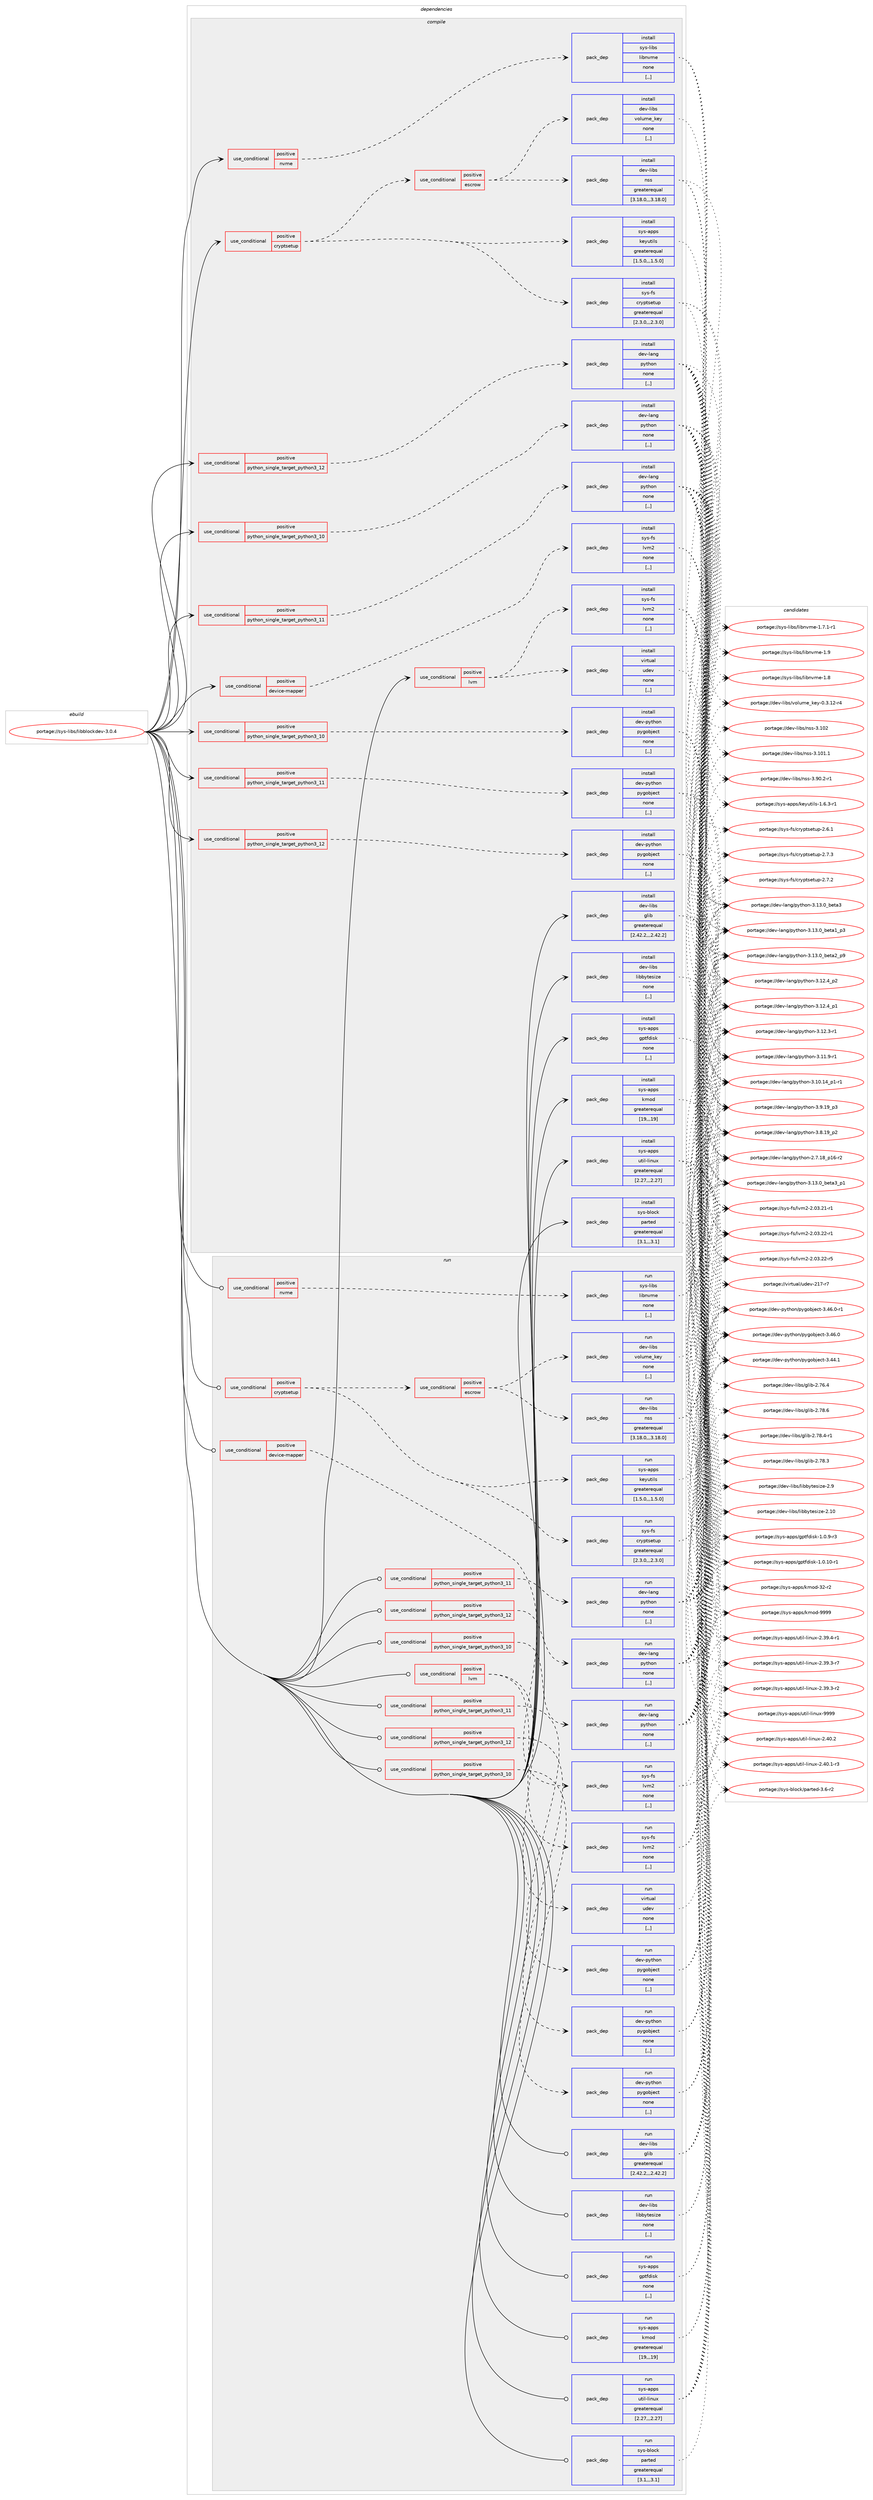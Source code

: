 digraph prolog {

# *************
# Graph options
# *************

newrank=true;
concentrate=true;
compound=true;
graph [rankdir=LR,fontname=Helvetica,fontsize=10,ranksep=1.5];#, ranksep=2.5, nodesep=0.2];
edge  [arrowhead=vee];
node  [fontname=Helvetica,fontsize=10];

# **********
# The ebuild
# **********

subgraph cluster_leftcol {
color=gray;
label=<<i>ebuild</i>>;
id [label="portage://sys-libs/libblockdev-3.0.4", color=red, width=4, href="../sys-libs/libblockdev-3.0.4.svg"];
}

# ****************
# The dependencies
# ****************

subgraph cluster_midcol {
color=gray;
label=<<i>dependencies</i>>;
subgraph cluster_compile {
fillcolor="#eeeeee";
style=filled;
label=<<i>compile</i>>;
subgraph cond116696 {
dependency438112 [label=<<TABLE BORDER="0" CELLBORDER="1" CELLSPACING="0" CELLPADDING="4"><TR><TD ROWSPAN="3" CELLPADDING="10">use_conditional</TD></TR><TR><TD>positive</TD></TR><TR><TD>cryptsetup</TD></TR></TABLE>>, shape=none, color=red];
subgraph cond116697 {
dependency438113 [label=<<TABLE BORDER="0" CELLBORDER="1" CELLSPACING="0" CELLPADDING="4"><TR><TD ROWSPAN="3" CELLPADDING="10">use_conditional</TD></TR><TR><TD>positive</TD></TR><TR><TD>escrow</TD></TR></TABLE>>, shape=none, color=red];
subgraph pack318411 {
dependency438114 [label=<<TABLE BORDER="0" CELLBORDER="1" CELLSPACING="0" CELLPADDING="4" WIDTH="220"><TR><TD ROWSPAN="6" CELLPADDING="30">pack_dep</TD></TR><TR><TD WIDTH="110">install</TD></TR><TR><TD>dev-libs</TD></TR><TR><TD>nss</TD></TR><TR><TD>greaterequal</TD></TR><TR><TD>[3.18.0,,,3.18.0]</TD></TR></TABLE>>, shape=none, color=blue];
}
dependency438113:e -> dependency438114:w [weight=20,style="dashed",arrowhead="vee"];
subgraph pack318412 {
dependency438115 [label=<<TABLE BORDER="0" CELLBORDER="1" CELLSPACING="0" CELLPADDING="4" WIDTH="220"><TR><TD ROWSPAN="6" CELLPADDING="30">pack_dep</TD></TR><TR><TD WIDTH="110">install</TD></TR><TR><TD>dev-libs</TD></TR><TR><TD>volume_key</TD></TR><TR><TD>none</TD></TR><TR><TD>[,,]</TD></TR></TABLE>>, shape=none, color=blue];
}
dependency438113:e -> dependency438115:w [weight=20,style="dashed",arrowhead="vee"];
}
dependency438112:e -> dependency438113:w [weight=20,style="dashed",arrowhead="vee"];
subgraph pack318413 {
dependency438116 [label=<<TABLE BORDER="0" CELLBORDER="1" CELLSPACING="0" CELLPADDING="4" WIDTH="220"><TR><TD ROWSPAN="6" CELLPADDING="30">pack_dep</TD></TR><TR><TD WIDTH="110">install</TD></TR><TR><TD>sys-apps</TD></TR><TR><TD>keyutils</TD></TR><TR><TD>greaterequal</TD></TR><TR><TD>[1.5.0,,,1.5.0]</TD></TR></TABLE>>, shape=none, color=blue];
}
dependency438112:e -> dependency438116:w [weight=20,style="dashed",arrowhead="vee"];
subgraph pack318414 {
dependency438117 [label=<<TABLE BORDER="0" CELLBORDER="1" CELLSPACING="0" CELLPADDING="4" WIDTH="220"><TR><TD ROWSPAN="6" CELLPADDING="30">pack_dep</TD></TR><TR><TD WIDTH="110">install</TD></TR><TR><TD>sys-fs</TD></TR><TR><TD>cryptsetup</TD></TR><TR><TD>greaterequal</TD></TR><TR><TD>[2.3.0,,,2.3.0]</TD></TR></TABLE>>, shape=none, color=blue];
}
dependency438112:e -> dependency438117:w [weight=20,style="dashed",arrowhead="vee"];
}
id:e -> dependency438112:w [weight=20,style="solid",arrowhead="vee"];
subgraph cond116698 {
dependency438118 [label=<<TABLE BORDER="0" CELLBORDER="1" CELLSPACING="0" CELLPADDING="4"><TR><TD ROWSPAN="3" CELLPADDING="10">use_conditional</TD></TR><TR><TD>positive</TD></TR><TR><TD>device-mapper</TD></TR></TABLE>>, shape=none, color=red];
subgraph pack318415 {
dependency438119 [label=<<TABLE BORDER="0" CELLBORDER="1" CELLSPACING="0" CELLPADDING="4" WIDTH="220"><TR><TD ROWSPAN="6" CELLPADDING="30">pack_dep</TD></TR><TR><TD WIDTH="110">install</TD></TR><TR><TD>sys-fs</TD></TR><TR><TD>lvm2</TD></TR><TR><TD>none</TD></TR><TR><TD>[,,]</TD></TR></TABLE>>, shape=none, color=blue];
}
dependency438118:e -> dependency438119:w [weight=20,style="dashed",arrowhead="vee"];
}
id:e -> dependency438118:w [weight=20,style="solid",arrowhead="vee"];
subgraph cond116699 {
dependency438120 [label=<<TABLE BORDER="0" CELLBORDER="1" CELLSPACING="0" CELLPADDING="4"><TR><TD ROWSPAN="3" CELLPADDING="10">use_conditional</TD></TR><TR><TD>positive</TD></TR><TR><TD>lvm</TD></TR></TABLE>>, shape=none, color=red];
subgraph pack318416 {
dependency438121 [label=<<TABLE BORDER="0" CELLBORDER="1" CELLSPACING="0" CELLPADDING="4" WIDTH="220"><TR><TD ROWSPAN="6" CELLPADDING="30">pack_dep</TD></TR><TR><TD WIDTH="110">install</TD></TR><TR><TD>sys-fs</TD></TR><TR><TD>lvm2</TD></TR><TR><TD>none</TD></TR><TR><TD>[,,]</TD></TR></TABLE>>, shape=none, color=blue];
}
dependency438120:e -> dependency438121:w [weight=20,style="dashed",arrowhead="vee"];
subgraph pack318417 {
dependency438122 [label=<<TABLE BORDER="0" CELLBORDER="1" CELLSPACING="0" CELLPADDING="4" WIDTH="220"><TR><TD ROWSPAN="6" CELLPADDING="30">pack_dep</TD></TR><TR><TD WIDTH="110">install</TD></TR><TR><TD>virtual</TD></TR><TR><TD>udev</TD></TR><TR><TD>none</TD></TR><TR><TD>[,,]</TD></TR></TABLE>>, shape=none, color=blue];
}
dependency438120:e -> dependency438122:w [weight=20,style="dashed",arrowhead="vee"];
}
id:e -> dependency438120:w [weight=20,style="solid",arrowhead="vee"];
subgraph cond116700 {
dependency438123 [label=<<TABLE BORDER="0" CELLBORDER="1" CELLSPACING="0" CELLPADDING="4"><TR><TD ROWSPAN="3" CELLPADDING="10">use_conditional</TD></TR><TR><TD>positive</TD></TR><TR><TD>nvme</TD></TR></TABLE>>, shape=none, color=red];
subgraph pack318418 {
dependency438124 [label=<<TABLE BORDER="0" CELLBORDER="1" CELLSPACING="0" CELLPADDING="4" WIDTH="220"><TR><TD ROWSPAN="6" CELLPADDING="30">pack_dep</TD></TR><TR><TD WIDTH="110">install</TD></TR><TR><TD>sys-libs</TD></TR><TR><TD>libnvme</TD></TR><TR><TD>none</TD></TR><TR><TD>[,,]</TD></TR></TABLE>>, shape=none, color=blue];
}
dependency438123:e -> dependency438124:w [weight=20,style="dashed",arrowhead="vee"];
}
id:e -> dependency438123:w [weight=20,style="solid",arrowhead="vee"];
subgraph cond116701 {
dependency438125 [label=<<TABLE BORDER="0" CELLBORDER="1" CELLSPACING="0" CELLPADDING="4"><TR><TD ROWSPAN="3" CELLPADDING="10">use_conditional</TD></TR><TR><TD>positive</TD></TR><TR><TD>python_single_target_python3_10</TD></TR></TABLE>>, shape=none, color=red];
subgraph pack318419 {
dependency438126 [label=<<TABLE BORDER="0" CELLBORDER="1" CELLSPACING="0" CELLPADDING="4" WIDTH="220"><TR><TD ROWSPAN="6" CELLPADDING="30">pack_dep</TD></TR><TR><TD WIDTH="110">install</TD></TR><TR><TD>dev-lang</TD></TR><TR><TD>python</TD></TR><TR><TD>none</TD></TR><TR><TD>[,,]</TD></TR></TABLE>>, shape=none, color=blue];
}
dependency438125:e -> dependency438126:w [weight=20,style="dashed",arrowhead="vee"];
}
id:e -> dependency438125:w [weight=20,style="solid",arrowhead="vee"];
subgraph cond116702 {
dependency438127 [label=<<TABLE BORDER="0" CELLBORDER="1" CELLSPACING="0" CELLPADDING="4"><TR><TD ROWSPAN="3" CELLPADDING="10">use_conditional</TD></TR><TR><TD>positive</TD></TR><TR><TD>python_single_target_python3_10</TD></TR></TABLE>>, shape=none, color=red];
subgraph pack318420 {
dependency438128 [label=<<TABLE BORDER="0" CELLBORDER="1" CELLSPACING="0" CELLPADDING="4" WIDTH="220"><TR><TD ROWSPAN="6" CELLPADDING="30">pack_dep</TD></TR><TR><TD WIDTH="110">install</TD></TR><TR><TD>dev-python</TD></TR><TR><TD>pygobject</TD></TR><TR><TD>none</TD></TR><TR><TD>[,,]</TD></TR></TABLE>>, shape=none, color=blue];
}
dependency438127:e -> dependency438128:w [weight=20,style="dashed",arrowhead="vee"];
}
id:e -> dependency438127:w [weight=20,style="solid",arrowhead="vee"];
subgraph cond116703 {
dependency438129 [label=<<TABLE BORDER="0" CELLBORDER="1" CELLSPACING="0" CELLPADDING="4"><TR><TD ROWSPAN="3" CELLPADDING="10">use_conditional</TD></TR><TR><TD>positive</TD></TR><TR><TD>python_single_target_python3_11</TD></TR></TABLE>>, shape=none, color=red];
subgraph pack318421 {
dependency438130 [label=<<TABLE BORDER="0" CELLBORDER="1" CELLSPACING="0" CELLPADDING="4" WIDTH="220"><TR><TD ROWSPAN="6" CELLPADDING="30">pack_dep</TD></TR><TR><TD WIDTH="110">install</TD></TR><TR><TD>dev-lang</TD></TR><TR><TD>python</TD></TR><TR><TD>none</TD></TR><TR><TD>[,,]</TD></TR></TABLE>>, shape=none, color=blue];
}
dependency438129:e -> dependency438130:w [weight=20,style="dashed",arrowhead="vee"];
}
id:e -> dependency438129:w [weight=20,style="solid",arrowhead="vee"];
subgraph cond116704 {
dependency438131 [label=<<TABLE BORDER="0" CELLBORDER="1" CELLSPACING="0" CELLPADDING="4"><TR><TD ROWSPAN="3" CELLPADDING="10">use_conditional</TD></TR><TR><TD>positive</TD></TR><TR><TD>python_single_target_python3_11</TD></TR></TABLE>>, shape=none, color=red];
subgraph pack318422 {
dependency438132 [label=<<TABLE BORDER="0" CELLBORDER="1" CELLSPACING="0" CELLPADDING="4" WIDTH="220"><TR><TD ROWSPAN="6" CELLPADDING="30">pack_dep</TD></TR><TR><TD WIDTH="110">install</TD></TR><TR><TD>dev-python</TD></TR><TR><TD>pygobject</TD></TR><TR><TD>none</TD></TR><TR><TD>[,,]</TD></TR></TABLE>>, shape=none, color=blue];
}
dependency438131:e -> dependency438132:w [weight=20,style="dashed",arrowhead="vee"];
}
id:e -> dependency438131:w [weight=20,style="solid",arrowhead="vee"];
subgraph cond116705 {
dependency438133 [label=<<TABLE BORDER="0" CELLBORDER="1" CELLSPACING="0" CELLPADDING="4"><TR><TD ROWSPAN="3" CELLPADDING="10">use_conditional</TD></TR><TR><TD>positive</TD></TR><TR><TD>python_single_target_python3_12</TD></TR></TABLE>>, shape=none, color=red];
subgraph pack318423 {
dependency438134 [label=<<TABLE BORDER="0" CELLBORDER="1" CELLSPACING="0" CELLPADDING="4" WIDTH="220"><TR><TD ROWSPAN="6" CELLPADDING="30">pack_dep</TD></TR><TR><TD WIDTH="110">install</TD></TR><TR><TD>dev-lang</TD></TR><TR><TD>python</TD></TR><TR><TD>none</TD></TR><TR><TD>[,,]</TD></TR></TABLE>>, shape=none, color=blue];
}
dependency438133:e -> dependency438134:w [weight=20,style="dashed",arrowhead="vee"];
}
id:e -> dependency438133:w [weight=20,style="solid",arrowhead="vee"];
subgraph cond116706 {
dependency438135 [label=<<TABLE BORDER="0" CELLBORDER="1" CELLSPACING="0" CELLPADDING="4"><TR><TD ROWSPAN="3" CELLPADDING="10">use_conditional</TD></TR><TR><TD>positive</TD></TR><TR><TD>python_single_target_python3_12</TD></TR></TABLE>>, shape=none, color=red];
subgraph pack318424 {
dependency438136 [label=<<TABLE BORDER="0" CELLBORDER="1" CELLSPACING="0" CELLPADDING="4" WIDTH="220"><TR><TD ROWSPAN="6" CELLPADDING="30">pack_dep</TD></TR><TR><TD WIDTH="110">install</TD></TR><TR><TD>dev-python</TD></TR><TR><TD>pygobject</TD></TR><TR><TD>none</TD></TR><TR><TD>[,,]</TD></TR></TABLE>>, shape=none, color=blue];
}
dependency438135:e -> dependency438136:w [weight=20,style="dashed",arrowhead="vee"];
}
id:e -> dependency438135:w [weight=20,style="solid",arrowhead="vee"];
subgraph pack318425 {
dependency438137 [label=<<TABLE BORDER="0" CELLBORDER="1" CELLSPACING="0" CELLPADDING="4" WIDTH="220"><TR><TD ROWSPAN="6" CELLPADDING="30">pack_dep</TD></TR><TR><TD WIDTH="110">install</TD></TR><TR><TD>dev-libs</TD></TR><TR><TD>glib</TD></TR><TR><TD>greaterequal</TD></TR><TR><TD>[2.42.2,,,2.42.2]</TD></TR></TABLE>>, shape=none, color=blue];
}
id:e -> dependency438137:w [weight=20,style="solid",arrowhead="vee"];
subgraph pack318426 {
dependency438138 [label=<<TABLE BORDER="0" CELLBORDER="1" CELLSPACING="0" CELLPADDING="4" WIDTH="220"><TR><TD ROWSPAN="6" CELLPADDING="30">pack_dep</TD></TR><TR><TD WIDTH="110">install</TD></TR><TR><TD>dev-libs</TD></TR><TR><TD>libbytesize</TD></TR><TR><TD>none</TD></TR><TR><TD>[,,]</TD></TR></TABLE>>, shape=none, color=blue];
}
id:e -> dependency438138:w [weight=20,style="solid",arrowhead="vee"];
subgraph pack318427 {
dependency438139 [label=<<TABLE BORDER="0" CELLBORDER="1" CELLSPACING="0" CELLPADDING="4" WIDTH="220"><TR><TD ROWSPAN="6" CELLPADDING="30">pack_dep</TD></TR><TR><TD WIDTH="110">install</TD></TR><TR><TD>sys-apps</TD></TR><TR><TD>gptfdisk</TD></TR><TR><TD>none</TD></TR><TR><TD>[,,]</TD></TR></TABLE>>, shape=none, color=blue];
}
id:e -> dependency438139:w [weight=20,style="solid",arrowhead="vee"];
subgraph pack318428 {
dependency438140 [label=<<TABLE BORDER="0" CELLBORDER="1" CELLSPACING="0" CELLPADDING="4" WIDTH="220"><TR><TD ROWSPAN="6" CELLPADDING="30">pack_dep</TD></TR><TR><TD WIDTH="110">install</TD></TR><TR><TD>sys-apps</TD></TR><TR><TD>kmod</TD></TR><TR><TD>greaterequal</TD></TR><TR><TD>[19,,,19]</TD></TR></TABLE>>, shape=none, color=blue];
}
id:e -> dependency438140:w [weight=20,style="solid",arrowhead="vee"];
subgraph pack318429 {
dependency438141 [label=<<TABLE BORDER="0" CELLBORDER="1" CELLSPACING="0" CELLPADDING="4" WIDTH="220"><TR><TD ROWSPAN="6" CELLPADDING="30">pack_dep</TD></TR><TR><TD WIDTH="110">install</TD></TR><TR><TD>sys-apps</TD></TR><TR><TD>util-linux</TD></TR><TR><TD>greaterequal</TD></TR><TR><TD>[2.27,,,2.27]</TD></TR></TABLE>>, shape=none, color=blue];
}
id:e -> dependency438141:w [weight=20,style="solid",arrowhead="vee"];
subgraph pack318430 {
dependency438142 [label=<<TABLE BORDER="0" CELLBORDER="1" CELLSPACING="0" CELLPADDING="4" WIDTH="220"><TR><TD ROWSPAN="6" CELLPADDING="30">pack_dep</TD></TR><TR><TD WIDTH="110">install</TD></TR><TR><TD>sys-block</TD></TR><TR><TD>parted</TD></TR><TR><TD>greaterequal</TD></TR><TR><TD>[3.1,,,3.1]</TD></TR></TABLE>>, shape=none, color=blue];
}
id:e -> dependency438142:w [weight=20,style="solid",arrowhead="vee"];
}
subgraph cluster_compileandrun {
fillcolor="#eeeeee";
style=filled;
label=<<i>compile and run</i>>;
}
subgraph cluster_run {
fillcolor="#eeeeee";
style=filled;
label=<<i>run</i>>;
subgraph cond116707 {
dependency438143 [label=<<TABLE BORDER="0" CELLBORDER="1" CELLSPACING="0" CELLPADDING="4"><TR><TD ROWSPAN="3" CELLPADDING="10">use_conditional</TD></TR><TR><TD>positive</TD></TR><TR><TD>cryptsetup</TD></TR></TABLE>>, shape=none, color=red];
subgraph cond116708 {
dependency438144 [label=<<TABLE BORDER="0" CELLBORDER="1" CELLSPACING="0" CELLPADDING="4"><TR><TD ROWSPAN="3" CELLPADDING="10">use_conditional</TD></TR><TR><TD>positive</TD></TR><TR><TD>escrow</TD></TR></TABLE>>, shape=none, color=red];
subgraph pack318431 {
dependency438145 [label=<<TABLE BORDER="0" CELLBORDER="1" CELLSPACING="0" CELLPADDING="4" WIDTH="220"><TR><TD ROWSPAN="6" CELLPADDING="30">pack_dep</TD></TR><TR><TD WIDTH="110">run</TD></TR><TR><TD>dev-libs</TD></TR><TR><TD>nss</TD></TR><TR><TD>greaterequal</TD></TR><TR><TD>[3.18.0,,,3.18.0]</TD></TR></TABLE>>, shape=none, color=blue];
}
dependency438144:e -> dependency438145:w [weight=20,style="dashed",arrowhead="vee"];
subgraph pack318432 {
dependency438146 [label=<<TABLE BORDER="0" CELLBORDER="1" CELLSPACING="0" CELLPADDING="4" WIDTH="220"><TR><TD ROWSPAN="6" CELLPADDING="30">pack_dep</TD></TR><TR><TD WIDTH="110">run</TD></TR><TR><TD>dev-libs</TD></TR><TR><TD>volume_key</TD></TR><TR><TD>none</TD></TR><TR><TD>[,,]</TD></TR></TABLE>>, shape=none, color=blue];
}
dependency438144:e -> dependency438146:w [weight=20,style="dashed",arrowhead="vee"];
}
dependency438143:e -> dependency438144:w [weight=20,style="dashed",arrowhead="vee"];
subgraph pack318433 {
dependency438147 [label=<<TABLE BORDER="0" CELLBORDER="1" CELLSPACING="0" CELLPADDING="4" WIDTH="220"><TR><TD ROWSPAN="6" CELLPADDING="30">pack_dep</TD></TR><TR><TD WIDTH="110">run</TD></TR><TR><TD>sys-apps</TD></TR><TR><TD>keyutils</TD></TR><TR><TD>greaterequal</TD></TR><TR><TD>[1.5.0,,,1.5.0]</TD></TR></TABLE>>, shape=none, color=blue];
}
dependency438143:e -> dependency438147:w [weight=20,style="dashed",arrowhead="vee"];
subgraph pack318434 {
dependency438148 [label=<<TABLE BORDER="0" CELLBORDER="1" CELLSPACING="0" CELLPADDING="4" WIDTH="220"><TR><TD ROWSPAN="6" CELLPADDING="30">pack_dep</TD></TR><TR><TD WIDTH="110">run</TD></TR><TR><TD>sys-fs</TD></TR><TR><TD>cryptsetup</TD></TR><TR><TD>greaterequal</TD></TR><TR><TD>[2.3.0,,,2.3.0]</TD></TR></TABLE>>, shape=none, color=blue];
}
dependency438143:e -> dependency438148:w [weight=20,style="dashed",arrowhead="vee"];
}
id:e -> dependency438143:w [weight=20,style="solid",arrowhead="odot"];
subgraph cond116709 {
dependency438149 [label=<<TABLE BORDER="0" CELLBORDER="1" CELLSPACING="0" CELLPADDING="4"><TR><TD ROWSPAN="3" CELLPADDING="10">use_conditional</TD></TR><TR><TD>positive</TD></TR><TR><TD>device-mapper</TD></TR></TABLE>>, shape=none, color=red];
subgraph pack318435 {
dependency438150 [label=<<TABLE BORDER="0" CELLBORDER="1" CELLSPACING="0" CELLPADDING="4" WIDTH="220"><TR><TD ROWSPAN="6" CELLPADDING="30">pack_dep</TD></TR><TR><TD WIDTH="110">run</TD></TR><TR><TD>sys-fs</TD></TR><TR><TD>lvm2</TD></TR><TR><TD>none</TD></TR><TR><TD>[,,]</TD></TR></TABLE>>, shape=none, color=blue];
}
dependency438149:e -> dependency438150:w [weight=20,style="dashed",arrowhead="vee"];
}
id:e -> dependency438149:w [weight=20,style="solid",arrowhead="odot"];
subgraph cond116710 {
dependency438151 [label=<<TABLE BORDER="0" CELLBORDER="1" CELLSPACING="0" CELLPADDING="4"><TR><TD ROWSPAN="3" CELLPADDING="10">use_conditional</TD></TR><TR><TD>positive</TD></TR><TR><TD>lvm</TD></TR></TABLE>>, shape=none, color=red];
subgraph pack318436 {
dependency438152 [label=<<TABLE BORDER="0" CELLBORDER="1" CELLSPACING="0" CELLPADDING="4" WIDTH="220"><TR><TD ROWSPAN="6" CELLPADDING="30">pack_dep</TD></TR><TR><TD WIDTH="110">run</TD></TR><TR><TD>sys-fs</TD></TR><TR><TD>lvm2</TD></TR><TR><TD>none</TD></TR><TR><TD>[,,]</TD></TR></TABLE>>, shape=none, color=blue];
}
dependency438151:e -> dependency438152:w [weight=20,style="dashed",arrowhead="vee"];
subgraph pack318437 {
dependency438153 [label=<<TABLE BORDER="0" CELLBORDER="1" CELLSPACING="0" CELLPADDING="4" WIDTH="220"><TR><TD ROWSPAN="6" CELLPADDING="30">pack_dep</TD></TR><TR><TD WIDTH="110">run</TD></TR><TR><TD>virtual</TD></TR><TR><TD>udev</TD></TR><TR><TD>none</TD></TR><TR><TD>[,,]</TD></TR></TABLE>>, shape=none, color=blue];
}
dependency438151:e -> dependency438153:w [weight=20,style="dashed",arrowhead="vee"];
}
id:e -> dependency438151:w [weight=20,style="solid",arrowhead="odot"];
subgraph cond116711 {
dependency438154 [label=<<TABLE BORDER="0" CELLBORDER="1" CELLSPACING="0" CELLPADDING="4"><TR><TD ROWSPAN="3" CELLPADDING="10">use_conditional</TD></TR><TR><TD>positive</TD></TR><TR><TD>nvme</TD></TR></TABLE>>, shape=none, color=red];
subgraph pack318438 {
dependency438155 [label=<<TABLE BORDER="0" CELLBORDER="1" CELLSPACING="0" CELLPADDING="4" WIDTH="220"><TR><TD ROWSPAN="6" CELLPADDING="30">pack_dep</TD></TR><TR><TD WIDTH="110">run</TD></TR><TR><TD>sys-libs</TD></TR><TR><TD>libnvme</TD></TR><TR><TD>none</TD></TR><TR><TD>[,,]</TD></TR></TABLE>>, shape=none, color=blue];
}
dependency438154:e -> dependency438155:w [weight=20,style="dashed",arrowhead="vee"];
}
id:e -> dependency438154:w [weight=20,style="solid",arrowhead="odot"];
subgraph cond116712 {
dependency438156 [label=<<TABLE BORDER="0" CELLBORDER="1" CELLSPACING="0" CELLPADDING="4"><TR><TD ROWSPAN="3" CELLPADDING="10">use_conditional</TD></TR><TR><TD>positive</TD></TR><TR><TD>python_single_target_python3_10</TD></TR></TABLE>>, shape=none, color=red];
subgraph pack318439 {
dependency438157 [label=<<TABLE BORDER="0" CELLBORDER="1" CELLSPACING="0" CELLPADDING="4" WIDTH="220"><TR><TD ROWSPAN="6" CELLPADDING="30">pack_dep</TD></TR><TR><TD WIDTH="110">run</TD></TR><TR><TD>dev-lang</TD></TR><TR><TD>python</TD></TR><TR><TD>none</TD></TR><TR><TD>[,,]</TD></TR></TABLE>>, shape=none, color=blue];
}
dependency438156:e -> dependency438157:w [weight=20,style="dashed",arrowhead="vee"];
}
id:e -> dependency438156:w [weight=20,style="solid",arrowhead="odot"];
subgraph cond116713 {
dependency438158 [label=<<TABLE BORDER="0" CELLBORDER="1" CELLSPACING="0" CELLPADDING="4"><TR><TD ROWSPAN="3" CELLPADDING="10">use_conditional</TD></TR><TR><TD>positive</TD></TR><TR><TD>python_single_target_python3_10</TD></TR></TABLE>>, shape=none, color=red];
subgraph pack318440 {
dependency438159 [label=<<TABLE BORDER="0" CELLBORDER="1" CELLSPACING="0" CELLPADDING="4" WIDTH="220"><TR><TD ROWSPAN="6" CELLPADDING="30">pack_dep</TD></TR><TR><TD WIDTH="110">run</TD></TR><TR><TD>dev-python</TD></TR><TR><TD>pygobject</TD></TR><TR><TD>none</TD></TR><TR><TD>[,,]</TD></TR></TABLE>>, shape=none, color=blue];
}
dependency438158:e -> dependency438159:w [weight=20,style="dashed",arrowhead="vee"];
}
id:e -> dependency438158:w [weight=20,style="solid",arrowhead="odot"];
subgraph cond116714 {
dependency438160 [label=<<TABLE BORDER="0" CELLBORDER="1" CELLSPACING="0" CELLPADDING="4"><TR><TD ROWSPAN="3" CELLPADDING="10">use_conditional</TD></TR><TR><TD>positive</TD></TR><TR><TD>python_single_target_python3_11</TD></TR></TABLE>>, shape=none, color=red];
subgraph pack318441 {
dependency438161 [label=<<TABLE BORDER="0" CELLBORDER="1" CELLSPACING="0" CELLPADDING="4" WIDTH="220"><TR><TD ROWSPAN="6" CELLPADDING="30">pack_dep</TD></TR><TR><TD WIDTH="110">run</TD></TR><TR><TD>dev-lang</TD></TR><TR><TD>python</TD></TR><TR><TD>none</TD></TR><TR><TD>[,,]</TD></TR></TABLE>>, shape=none, color=blue];
}
dependency438160:e -> dependency438161:w [weight=20,style="dashed",arrowhead="vee"];
}
id:e -> dependency438160:w [weight=20,style="solid",arrowhead="odot"];
subgraph cond116715 {
dependency438162 [label=<<TABLE BORDER="0" CELLBORDER="1" CELLSPACING="0" CELLPADDING="4"><TR><TD ROWSPAN="3" CELLPADDING="10">use_conditional</TD></TR><TR><TD>positive</TD></TR><TR><TD>python_single_target_python3_11</TD></TR></TABLE>>, shape=none, color=red];
subgraph pack318442 {
dependency438163 [label=<<TABLE BORDER="0" CELLBORDER="1" CELLSPACING="0" CELLPADDING="4" WIDTH="220"><TR><TD ROWSPAN="6" CELLPADDING="30">pack_dep</TD></TR><TR><TD WIDTH="110">run</TD></TR><TR><TD>dev-python</TD></TR><TR><TD>pygobject</TD></TR><TR><TD>none</TD></TR><TR><TD>[,,]</TD></TR></TABLE>>, shape=none, color=blue];
}
dependency438162:e -> dependency438163:w [weight=20,style="dashed",arrowhead="vee"];
}
id:e -> dependency438162:w [weight=20,style="solid",arrowhead="odot"];
subgraph cond116716 {
dependency438164 [label=<<TABLE BORDER="0" CELLBORDER="1" CELLSPACING="0" CELLPADDING="4"><TR><TD ROWSPAN="3" CELLPADDING="10">use_conditional</TD></TR><TR><TD>positive</TD></TR><TR><TD>python_single_target_python3_12</TD></TR></TABLE>>, shape=none, color=red];
subgraph pack318443 {
dependency438165 [label=<<TABLE BORDER="0" CELLBORDER="1" CELLSPACING="0" CELLPADDING="4" WIDTH="220"><TR><TD ROWSPAN="6" CELLPADDING="30">pack_dep</TD></TR><TR><TD WIDTH="110">run</TD></TR><TR><TD>dev-lang</TD></TR><TR><TD>python</TD></TR><TR><TD>none</TD></TR><TR><TD>[,,]</TD></TR></TABLE>>, shape=none, color=blue];
}
dependency438164:e -> dependency438165:w [weight=20,style="dashed",arrowhead="vee"];
}
id:e -> dependency438164:w [weight=20,style="solid",arrowhead="odot"];
subgraph cond116717 {
dependency438166 [label=<<TABLE BORDER="0" CELLBORDER="1" CELLSPACING="0" CELLPADDING="4"><TR><TD ROWSPAN="3" CELLPADDING="10">use_conditional</TD></TR><TR><TD>positive</TD></TR><TR><TD>python_single_target_python3_12</TD></TR></TABLE>>, shape=none, color=red];
subgraph pack318444 {
dependency438167 [label=<<TABLE BORDER="0" CELLBORDER="1" CELLSPACING="0" CELLPADDING="4" WIDTH="220"><TR><TD ROWSPAN="6" CELLPADDING="30">pack_dep</TD></TR><TR><TD WIDTH="110">run</TD></TR><TR><TD>dev-python</TD></TR><TR><TD>pygobject</TD></TR><TR><TD>none</TD></TR><TR><TD>[,,]</TD></TR></TABLE>>, shape=none, color=blue];
}
dependency438166:e -> dependency438167:w [weight=20,style="dashed",arrowhead="vee"];
}
id:e -> dependency438166:w [weight=20,style="solid",arrowhead="odot"];
subgraph pack318445 {
dependency438168 [label=<<TABLE BORDER="0" CELLBORDER="1" CELLSPACING="0" CELLPADDING="4" WIDTH="220"><TR><TD ROWSPAN="6" CELLPADDING="30">pack_dep</TD></TR><TR><TD WIDTH="110">run</TD></TR><TR><TD>dev-libs</TD></TR><TR><TD>glib</TD></TR><TR><TD>greaterequal</TD></TR><TR><TD>[2.42.2,,,2.42.2]</TD></TR></TABLE>>, shape=none, color=blue];
}
id:e -> dependency438168:w [weight=20,style="solid",arrowhead="odot"];
subgraph pack318446 {
dependency438169 [label=<<TABLE BORDER="0" CELLBORDER="1" CELLSPACING="0" CELLPADDING="4" WIDTH="220"><TR><TD ROWSPAN="6" CELLPADDING="30">pack_dep</TD></TR><TR><TD WIDTH="110">run</TD></TR><TR><TD>dev-libs</TD></TR><TR><TD>libbytesize</TD></TR><TR><TD>none</TD></TR><TR><TD>[,,]</TD></TR></TABLE>>, shape=none, color=blue];
}
id:e -> dependency438169:w [weight=20,style="solid",arrowhead="odot"];
subgraph pack318447 {
dependency438170 [label=<<TABLE BORDER="0" CELLBORDER="1" CELLSPACING="0" CELLPADDING="4" WIDTH="220"><TR><TD ROWSPAN="6" CELLPADDING="30">pack_dep</TD></TR><TR><TD WIDTH="110">run</TD></TR><TR><TD>sys-apps</TD></TR><TR><TD>gptfdisk</TD></TR><TR><TD>none</TD></TR><TR><TD>[,,]</TD></TR></TABLE>>, shape=none, color=blue];
}
id:e -> dependency438170:w [weight=20,style="solid",arrowhead="odot"];
subgraph pack318448 {
dependency438171 [label=<<TABLE BORDER="0" CELLBORDER="1" CELLSPACING="0" CELLPADDING="4" WIDTH="220"><TR><TD ROWSPAN="6" CELLPADDING="30">pack_dep</TD></TR><TR><TD WIDTH="110">run</TD></TR><TR><TD>sys-apps</TD></TR><TR><TD>kmod</TD></TR><TR><TD>greaterequal</TD></TR><TR><TD>[19,,,19]</TD></TR></TABLE>>, shape=none, color=blue];
}
id:e -> dependency438171:w [weight=20,style="solid",arrowhead="odot"];
subgraph pack318449 {
dependency438172 [label=<<TABLE BORDER="0" CELLBORDER="1" CELLSPACING="0" CELLPADDING="4" WIDTH="220"><TR><TD ROWSPAN="6" CELLPADDING="30">pack_dep</TD></TR><TR><TD WIDTH="110">run</TD></TR><TR><TD>sys-apps</TD></TR><TR><TD>util-linux</TD></TR><TR><TD>greaterequal</TD></TR><TR><TD>[2.27,,,2.27]</TD></TR></TABLE>>, shape=none, color=blue];
}
id:e -> dependency438172:w [weight=20,style="solid",arrowhead="odot"];
subgraph pack318450 {
dependency438173 [label=<<TABLE BORDER="0" CELLBORDER="1" CELLSPACING="0" CELLPADDING="4" WIDTH="220"><TR><TD ROWSPAN="6" CELLPADDING="30">pack_dep</TD></TR><TR><TD WIDTH="110">run</TD></TR><TR><TD>sys-block</TD></TR><TR><TD>parted</TD></TR><TR><TD>greaterequal</TD></TR><TR><TD>[3.1,,,3.1]</TD></TR></TABLE>>, shape=none, color=blue];
}
id:e -> dependency438173:w [weight=20,style="solid",arrowhead="odot"];
}
}

# **************
# The candidates
# **************

subgraph cluster_choices {
rank=same;
color=gray;
label=<<i>candidates</i>>;

subgraph choice318411 {
color=black;
nodesep=1;
choice100101118451081059811547110115115455146494850 [label="portage://dev-libs/nss-3.102", color=red, width=4,href="../dev-libs/nss-3.102.svg"];
choice1001011184510810598115471101151154551464948494649 [label="portage://dev-libs/nss-3.101.1", color=red, width=4,href="../dev-libs/nss-3.101.1.svg"];
choice100101118451081059811547110115115455146574846504511449 [label="portage://dev-libs/nss-3.90.2-r1", color=red, width=4,href="../dev-libs/nss-3.90.2-r1.svg"];
dependency438114:e -> choice100101118451081059811547110115115455146494850:w [style=dotted,weight="100"];
dependency438114:e -> choice1001011184510810598115471101151154551464948494649:w [style=dotted,weight="100"];
dependency438114:e -> choice100101118451081059811547110115115455146574846504511449:w [style=dotted,weight="100"];
}
subgraph choice318412 {
color=black;
nodesep=1;
choice10010111845108105981154711811110811710910195107101121454846514649504511452 [label="portage://dev-libs/volume_key-0.3.12-r4", color=red, width=4,href="../dev-libs/volume_key-0.3.12-r4.svg"];
dependency438115:e -> choice10010111845108105981154711811110811710910195107101121454846514649504511452:w [style=dotted,weight="100"];
}
subgraph choice318413 {
color=black;
nodesep=1;
choice1151211154597112112115471071011211171161051081154549465446514511449 [label="portage://sys-apps/keyutils-1.6.3-r1", color=red, width=4,href="../sys-apps/keyutils-1.6.3-r1.svg"];
dependency438116:e -> choice1151211154597112112115471071011211171161051081154549465446514511449:w [style=dotted,weight="100"];
}
subgraph choice318414 {
color=black;
nodesep=1;
choice115121115451021154799114121112116115101116117112455046554651 [label="portage://sys-fs/cryptsetup-2.7.3", color=red, width=4,href="../sys-fs/cryptsetup-2.7.3.svg"];
choice115121115451021154799114121112116115101116117112455046554650 [label="portage://sys-fs/cryptsetup-2.7.2", color=red, width=4,href="../sys-fs/cryptsetup-2.7.2.svg"];
choice115121115451021154799114121112116115101116117112455046544649 [label="portage://sys-fs/cryptsetup-2.6.1", color=red, width=4,href="../sys-fs/cryptsetup-2.6.1.svg"];
dependency438117:e -> choice115121115451021154799114121112116115101116117112455046554651:w [style=dotted,weight="100"];
dependency438117:e -> choice115121115451021154799114121112116115101116117112455046554650:w [style=dotted,weight="100"];
dependency438117:e -> choice115121115451021154799114121112116115101116117112455046544649:w [style=dotted,weight="100"];
}
subgraph choice318415 {
color=black;
nodesep=1;
choice11512111545102115471081181095045504648514650504511453 [label="portage://sys-fs/lvm2-2.03.22-r5", color=red, width=4,href="../sys-fs/lvm2-2.03.22-r5.svg"];
choice11512111545102115471081181095045504648514650504511449 [label="portage://sys-fs/lvm2-2.03.22-r1", color=red, width=4,href="../sys-fs/lvm2-2.03.22-r1.svg"];
choice11512111545102115471081181095045504648514650494511449 [label="portage://sys-fs/lvm2-2.03.21-r1", color=red, width=4,href="../sys-fs/lvm2-2.03.21-r1.svg"];
dependency438119:e -> choice11512111545102115471081181095045504648514650504511453:w [style=dotted,weight="100"];
dependency438119:e -> choice11512111545102115471081181095045504648514650504511449:w [style=dotted,weight="100"];
dependency438119:e -> choice11512111545102115471081181095045504648514650494511449:w [style=dotted,weight="100"];
}
subgraph choice318416 {
color=black;
nodesep=1;
choice11512111545102115471081181095045504648514650504511453 [label="portage://sys-fs/lvm2-2.03.22-r5", color=red, width=4,href="../sys-fs/lvm2-2.03.22-r5.svg"];
choice11512111545102115471081181095045504648514650504511449 [label="portage://sys-fs/lvm2-2.03.22-r1", color=red, width=4,href="../sys-fs/lvm2-2.03.22-r1.svg"];
choice11512111545102115471081181095045504648514650494511449 [label="portage://sys-fs/lvm2-2.03.21-r1", color=red, width=4,href="../sys-fs/lvm2-2.03.21-r1.svg"];
dependency438121:e -> choice11512111545102115471081181095045504648514650504511453:w [style=dotted,weight="100"];
dependency438121:e -> choice11512111545102115471081181095045504648514650504511449:w [style=dotted,weight="100"];
dependency438121:e -> choice11512111545102115471081181095045504648514650494511449:w [style=dotted,weight="100"];
}
subgraph choice318417 {
color=black;
nodesep=1;
choice1181051141161179710847117100101118455049554511455 [label="portage://virtual/udev-217-r7", color=red, width=4,href="../virtual/udev-217-r7.svg"];
dependency438122:e -> choice1181051141161179710847117100101118455049554511455:w [style=dotted,weight="100"];
}
subgraph choice318418 {
color=black;
nodesep=1;
choice1151211154510810598115471081059811011810910145494657 [label="portage://sys-libs/libnvme-1.9", color=red, width=4,href="../sys-libs/libnvme-1.9.svg"];
choice1151211154510810598115471081059811011810910145494656 [label="portage://sys-libs/libnvme-1.8", color=red, width=4,href="../sys-libs/libnvme-1.8.svg"];
choice115121115451081059811547108105981101181091014549465546494511449 [label="portage://sys-libs/libnvme-1.7.1-r1", color=red, width=4,href="../sys-libs/libnvme-1.7.1-r1.svg"];
dependency438124:e -> choice1151211154510810598115471081059811011810910145494657:w [style=dotted,weight="100"];
dependency438124:e -> choice1151211154510810598115471081059811011810910145494656:w [style=dotted,weight="100"];
dependency438124:e -> choice115121115451081059811547108105981101181091014549465546494511449:w [style=dotted,weight="100"];
}
subgraph choice318419 {
color=black;
nodesep=1;
choice10010111845108971101034711212111610411111045514649514648959810111697519511249 [label="portage://dev-lang/python-3.13.0_beta3_p1", color=red, width=4,href="../dev-lang/python-3.13.0_beta3_p1.svg"];
choice1001011184510897110103471121211161041111104551464951464895981011169751 [label="portage://dev-lang/python-3.13.0_beta3", color=red, width=4,href="../dev-lang/python-3.13.0_beta3.svg"];
choice10010111845108971101034711212111610411111045514649514648959810111697509511257 [label="portage://dev-lang/python-3.13.0_beta2_p9", color=red, width=4,href="../dev-lang/python-3.13.0_beta2_p9.svg"];
choice10010111845108971101034711212111610411111045514649514648959810111697499511251 [label="portage://dev-lang/python-3.13.0_beta1_p3", color=red, width=4,href="../dev-lang/python-3.13.0_beta1_p3.svg"];
choice100101118451089711010347112121116104111110455146495046529511250 [label="portage://dev-lang/python-3.12.4_p2", color=red, width=4,href="../dev-lang/python-3.12.4_p2.svg"];
choice100101118451089711010347112121116104111110455146495046529511249 [label="portage://dev-lang/python-3.12.4_p1", color=red, width=4,href="../dev-lang/python-3.12.4_p1.svg"];
choice100101118451089711010347112121116104111110455146495046514511449 [label="portage://dev-lang/python-3.12.3-r1", color=red, width=4,href="../dev-lang/python-3.12.3-r1.svg"];
choice100101118451089711010347112121116104111110455146494946574511449 [label="portage://dev-lang/python-3.11.9-r1", color=red, width=4,href="../dev-lang/python-3.11.9-r1.svg"];
choice100101118451089711010347112121116104111110455146494846495295112494511449 [label="portage://dev-lang/python-3.10.14_p1-r1", color=red, width=4,href="../dev-lang/python-3.10.14_p1-r1.svg"];
choice100101118451089711010347112121116104111110455146574649579511251 [label="portage://dev-lang/python-3.9.19_p3", color=red, width=4,href="../dev-lang/python-3.9.19_p3.svg"];
choice100101118451089711010347112121116104111110455146564649579511250 [label="portage://dev-lang/python-3.8.19_p2", color=red, width=4,href="../dev-lang/python-3.8.19_p2.svg"];
choice100101118451089711010347112121116104111110455046554649569511249544511450 [label="portage://dev-lang/python-2.7.18_p16-r2", color=red, width=4,href="../dev-lang/python-2.7.18_p16-r2.svg"];
dependency438126:e -> choice10010111845108971101034711212111610411111045514649514648959810111697519511249:w [style=dotted,weight="100"];
dependency438126:e -> choice1001011184510897110103471121211161041111104551464951464895981011169751:w [style=dotted,weight="100"];
dependency438126:e -> choice10010111845108971101034711212111610411111045514649514648959810111697509511257:w [style=dotted,weight="100"];
dependency438126:e -> choice10010111845108971101034711212111610411111045514649514648959810111697499511251:w [style=dotted,weight="100"];
dependency438126:e -> choice100101118451089711010347112121116104111110455146495046529511250:w [style=dotted,weight="100"];
dependency438126:e -> choice100101118451089711010347112121116104111110455146495046529511249:w [style=dotted,weight="100"];
dependency438126:e -> choice100101118451089711010347112121116104111110455146495046514511449:w [style=dotted,weight="100"];
dependency438126:e -> choice100101118451089711010347112121116104111110455146494946574511449:w [style=dotted,weight="100"];
dependency438126:e -> choice100101118451089711010347112121116104111110455146494846495295112494511449:w [style=dotted,weight="100"];
dependency438126:e -> choice100101118451089711010347112121116104111110455146574649579511251:w [style=dotted,weight="100"];
dependency438126:e -> choice100101118451089711010347112121116104111110455146564649579511250:w [style=dotted,weight="100"];
dependency438126:e -> choice100101118451089711010347112121116104111110455046554649569511249544511450:w [style=dotted,weight="100"];
}
subgraph choice318420 {
color=black;
nodesep=1;
choice10010111845112121116104111110471121211031119810610199116455146525446484511449 [label="portage://dev-python/pygobject-3.46.0-r1", color=red, width=4,href="../dev-python/pygobject-3.46.0-r1.svg"];
choice1001011184511212111610411111047112121103111981061019911645514652544648 [label="portage://dev-python/pygobject-3.46.0", color=red, width=4,href="../dev-python/pygobject-3.46.0.svg"];
choice1001011184511212111610411111047112121103111981061019911645514652524649 [label="portage://dev-python/pygobject-3.44.1", color=red, width=4,href="../dev-python/pygobject-3.44.1.svg"];
dependency438128:e -> choice10010111845112121116104111110471121211031119810610199116455146525446484511449:w [style=dotted,weight="100"];
dependency438128:e -> choice1001011184511212111610411111047112121103111981061019911645514652544648:w [style=dotted,weight="100"];
dependency438128:e -> choice1001011184511212111610411111047112121103111981061019911645514652524649:w [style=dotted,weight="100"];
}
subgraph choice318421 {
color=black;
nodesep=1;
choice10010111845108971101034711212111610411111045514649514648959810111697519511249 [label="portage://dev-lang/python-3.13.0_beta3_p1", color=red, width=4,href="../dev-lang/python-3.13.0_beta3_p1.svg"];
choice1001011184510897110103471121211161041111104551464951464895981011169751 [label="portage://dev-lang/python-3.13.0_beta3", color=red, width=4,href="../dev-lang/python-3.13.0_beta3.svg"];
choice10010111845108971101034711212111610411111045514649514648959810111697509511257 [label="portage://dev-lang/python-3.13.0_beta2_p9", color=red, width=4,href="../dev-lang/python-3.13.0_beta2_p9.svg"];
choice10010111845108971101034711212111610411111045514649514648959810111697499511251 [label="portage://dev-lang/python-3.13.0_beta1_p3", color=red, width=4,href="../dev-lang/python-3.13.0_beta1_p3.svg"];
choice100101118451089711010347112121116104111110455146495046529511250 [label="portage://dev-lang/python-3.12.4_p2", color=red, width=4,href="../dev-lang/python-3.12.4_p2.svg"];
choice100101118451089711010347112121116104111110455146495046529511249 [label="portage://dev-lang/python-3.12.4_p1", color=red, width=4,href="../dev-lang/python-3.12.4_p1.svg"];
choice100101118451089711010347112121116104111110455146495046514511449 [label="portage://dev-lang/python-3.12.3-r1", color=red, width=4,href="../dev-lang/python-3.12.3-r1.svg"];
choice100101118451089711010347112121116104111110455146494946574511449 [label="portage://dev-lang/python-3.11.9-r1", color=red, width=4,href="../dev-lang/python-3.11.9-r1.svg"];
choice100101118451089711010347112121116104111110455146494846495295112494511449 [label="portage://dev-lang/python-3.10.14_p1-r1", color=red, width=4,href="../dev-lang/python-3.10.14_p1-r1.svg"];
choice100101118451089711010347112121116104111110455146574649579511251 [label="portage://dev-lang/python-3.9.19_p3", color=red, width=4,href="../dev-lang/python-3.9.19_p3.svg"];
choice100101118451089711010347112121116104111110455146564649579511250 [label="portage://dev-lang/python-3.8.19_p2", color=red, width=4,href="../dev-lang/python-3.8.19_p2.svg"];
choice100101118451089711010347112121116104111110455046554649569511249544511450 [label="portage://dev-lang/python-2.7.18_p16-r2", color=red, width=4,href="../dev-lang/python-2.7.18_p16-r2.svg"];
dependency438130:e -> choice10010111845108971101034711212111610411111045514649514648959810111697519511249:w [style=dotted,weight="100"];
dependency438130:e -> choice1001011184510897110103471121211161041111104551464951464895981011169751:w [style=dotted,weight="100"];
dependency438130:e -> choice10010111845108971101034711212111610411111045514649514648959810111697509511257:w [style=dotted,weight="100"];
dependency438130:e -> choice10010111845108971101034711212111610411111045514649514648959810111697499511251:w [style=dotted,weight="100"];
dependency438130:e -> choice100101118451089711010347112121116104111110455146495046529511250:w [style=dotted,weight="100"];
dependency438130:e -> choice100101118451089711010347112121116104111110455146495046529511249:w [style=dotted,weight="100"];
dependency438130:e -> choice100101118451089711010347112121116104111110455146495046514511449:w [style=dotted,weight="100"];
dependency438130:e -> choice100101118451089711010347112121116104111110455146494946574511449:w [style=dotted,weight="100"];
dependency438130:e -> choice100101118451089711010347112121116104111110455146494846495295112494511449:w [style=dotted,weight="100"];
dependency438130:e -> choice100101118451089711010347112121116104111110455146574649579511251:w [style=dotted,weight="100"];
dependency438130:e -> choice100101118451089711010347112121116104111110455146564649579511250:w [style=dotted,weight="100"];
dependency438130:e -> choice100101118451089711010347112121116104111110455046554649569511249544511450:w [style=dotted,weight="100"];
}
subgraph choice318422 {
color=black;
nodesep=1;
choice10010111845112121116104111110471121211031119810610199116455146525446484511449 [label="portage://dev-python/pygobject-3.46.0-r1", color=red, width=4,href="../dev-python/pygobject-3.46.0-r1.svg"];
choice1001011184511212111610411111047112121103111981061019911645514652544648 [label="portage://dev-python/pygobject-3.46.0", color=red, width=4,href="../dev-python/pygobject-3.46.0.svg"];
choice1001011184511212111610411111047112121103111981061019911645514652524649 [label="portage://dev-python/pygobject-3.44.1", color=red, width=4,href="../dev-python/pygobject-3.44.1.svg"];
dependency438132:e -> choice10010111845112121116104111110471121211031119810610199116455146525446484511449:w [style=dotted,weight="100"];
dependency438132:e -> choice1001011184511212111610411111047112121103111981061019911645514652544648:w [style=dotted,weight="100"];
dependency438132:e -> choice1001011184511212111610411111047112121103111981061019911645514652524649:w [style=dotted,weight="100"];
}
subgraph choice318423 {
color=black;
nodesep=1;
choice10010111845108971101034711212111610411111045514649514648959810111697519511249 [label="portage://dev-lang/python-3.13.0_beta3_p1", color=red, width=4,href="../dev-lang/python-3.13.0_beta3_p1.svg"];
choice1001011184510897110103471121211161041111104551464951464895981011169751 [label="portage://dev-lang/python-3.13.0_beta3", color=red, width=4,href="../dev-lang/python-3.13.0_beta3.svg"];
choice10010111845108971101034711212111610411111045514649514648959810111697509511257 [label="portage://dev-lang/python-3.13.0_beta2_p9", color=red, width=4,href="../dev-lang/python-3.13.0_beta2_p9.svg"];
choice10010111845108971101034711212111610411111045514649514648959810111697499511251 [label="portage://dev-lang/python-3.13.0_beta1_p3", color=red, width=4,href="../dev-lang/python-3.13.0_beta1_p3.svg"];
choice100101118451089711010347112121116104111110455146495046529511250 [label="portage://dev-lang/python-3.12.4_p2", color=red, width=4,href="../dev-lang/python-3.12.4_p2.svg"];
choice100101118451089711010347112121116104111110455146495046529511249 [label="portage://dev-lang/python-3.12.4_p1", color=red, width=4,href="../dev-lang/python-3.12.4_p1.svg"];
choice100101118451089711010347112121116104111110455146495046514511449 [label="portage://dev-lang/python-3.12.3-r1", color=red, width=4,href="../dev-lang/python-3.12.3-r1.svg"];
choice100101118451089711010347112121116104111110455146494946574511449 [label="portage://dev-lang/python-3.11.9-r1", color=red, width=4,href="../dev-lang/python-3.11.9-r1.svg"];
choice100101118451089711010347112121116104111110455146494846495295112494511449 [label="portage://dev-lang/python-3.10.14_p1-r1", color=red, width=4,href="../dev-lang/python-3.10.14_p1-r1.svg"];
choice100101118451089711010347112121116104111110455146574649579511251 [label="portage://dev-lang/python-3.9.19_p3", color=red, width=4,href="../dev-lang/python-3.9.19_p3.svg"];
choice100101118451089711010347112121116104111110455146564649579511250 [label="portage://dev-lang/python-3.8.19_p2", color=red, width=4,href="../dev-lang/python-3.8.19_p2.svg"];
choice100101118451089711010347112121116104111110455046554649569511249544511450 [label="portage://dev-lang/python-2.7.18_p16-r2", color=red, width=4,href="../dev-lang/python-2.7.18_p16-r2.svg"];
dependency438134:e -> choice10010111845108971101034711212111610411111045514649514648959810111697519511249:w [style=dotted,weight="100"];
dependency438134:e -> choice1001011184510897110103471121211161041111104551464951464895981011169751:w [style=dotted,weight="100"];
dependency438134:e -> choice10010111845108971101034711212111610411111045514649514648959810111697509511257:w [style=dotted,weight="100"];
dependency438134:e -> choice10010111845108971101034711212111610411111045514649514648959810111697499511251:w [style=dotted,weight="100"];
dependency438134:e -> choice100101118451089711010347112121116104111110455146495046529511250:w [style=dotted,weight="100"];
dependency438134:e -> choice100101118451089711010347112121116104111110455146495046529511249:w [style=dotted,weight="100"];
dependency438134:e -> choice100101118451089711010347112121116104111110455146495046514511449:w [style=dotted,weight="100"];
dependency438134:e -> choice100101118451089711010347112121116104111110455146494946574511449:w [style=dotted,weight="100"];
dependency438134:e -> choice100101118451089711010347112121116104111110455146494846495295112494511449:w [style=dotted,weight="100"];
dependency438134:e -> choice100101118451089711010347112121116104111110455146574649579511251:w [style=dotted,weight="100"];
dependency438134:e -> choice100101118451089711010347112121116104111110455146564649579511250:w [style=dotted,weight="100"];
dependency438134:e -> choice100101118451089711010347112121116104111110455046554649569511249544511450:w [style=dotted,weight="100"];
}
subgraph choice318424 {
color=black;
nodesep=1;
choice10010111845112121116104111110471121211031119810610199116455146525446484511449 [label="portage://dev-python/pygobject-3.46.0-r1", color=red, width=4,href="../dev-python/pygobject-3.46.0-r1.svg"];
choice1001011184511212111610411111047112121103111981061019911645514652544648 [label="portage://dev-python/pygobject-3.46.0", color=red, width=4,href="../dev-python/pygobject-3.46.0.svg"];
choice1001011184511212111610411111047112121103111981061019911645514652524649 [label="portage://dev-python/pygobject-3.44.1", color=red, width=4,href="../dev-python/pygobject-3.44.1.svg"];
dependency438136:e -> choice10010111845112121116104111110471121211031119810610199116455146525446484511449:w [style=dotted,weight="100"];
dependency438136:e -> choice1001011184511212111610411111047112121103111981061019911645514652544648:w [style=dotted,weight="100"];
dependency438136:e -> choice1001011184511212111610411111047112121103111981061019911645514652524649:w [style=dotted,weight="100"];
}
subgraph choice318425 {
color=black;
nodesep=1;
choice1001011184510810598115471031081059845504655564654 [label="portage://dev-libs/glib-2.78.6", color=red, width=4,href="../dev-libs/glib-2.78.6.svg"];
choice10010111845108105981154710310810598455046555646524511449 [label="portage://dev-libs/glib-2.78.4-r1", color=red, width=4,href="../dev-libs/glib-2.78.4-r1.svg"];
choice1001011184510810598115471031081059845504655564651 [label="portage://dev-libs/glib-2.78.3", color=red, width=4,href="../dev-libs/glib-2.78.3.svg"];
choice1001011184510810598115471031081059845504655544652 [label="portage://dev-libs/glib-2.76.4", color=red, width=4,href="../dev-libs/glib-2.76.4.svg"];
dependency438137:e -> choice1001011184510810598115471031081059845504655564654:w [style=dotted,weight="100"];
dependency438137:e -> choice10010111845108105981154710310810598455046555646524511449:w [style=dotted,weight="100"];
dependency438137:e -> choice1001011184510810598115471031081059845504655564651:w [style=dotted,weight="100"];
dependency438137:e -> choice1001011184510810598115471031081059845504655544652:w [style=dotted,weight="100"];
}
subgraph choice318426 {
color=black;
nodesep=1;
choice10010111845108105981154710810598981211161011151051221014550464948 [label="portage://dev-libs/libbytesize-2.10", color=red, width=4,href="../dev-libs/libbytesize-2.10.svg"];
choice100101118451081059811547108105989812111610111510512210145504657 [label="portage://dev-libs/libbytesize-2.9", color=red, width=4,href="../dev-libs/libbytesize-2.9.svg"];
dependency438138:e -> choice10010111845108105981154710810598981211161011151051221014550464948:w [style=dotted,weight="100"];
dependency438138:e -> choice100101118451081059811547108105989812111610111510512210145504657:w [style=dotted,weight="100"];
}
subgraph choice318427 {
color=black;
nodesep=1;
choice115121115459711211211547103112116102100105115107454946484649484511449 [label="portage://sys-apps/gptfdisk-1.0.10-r1", color=red, width=4,href="../sys-apps/gptfdisk-1.0.10-r1.svg"];
choice1151211154597112112115471031121161021001051151074549464846574511451 [label="portage://sys-apps/gptfdisk-1.0.9-r3", color=red, width=4,href="../sys-apps/gptfdisk-1.0.9-r3.svg"];
dependency438139:e -> choice115121115459711211211547103112116102100105115107454946484649484511449:w [style=dotted,weight="100"];
dependency438139:e -> choice1151211154597112112115471031121161021001051151074549464846574511451:w [style=dotted,weight="100"];
}
subgraph choice318428 {
color=black;
nodesep=1;
choice1151211154597112112115471071091111004557575757 [label="portage://sys-apps/kmod-9999", color=red, width=4,href="../sys-apps/kmod-9999.svg"];
choice1151211154597112112115471071091111004551504511450 [label="portage://sys-apps/kmod-32-r2", color=red, width=4,href="../sys-apps/kmod-32-r2.svg"];
dependency438140:e -> choice1151211154597112112115471071091111004557575757:w [style=dotted,weight="100"];
dependency438140:e -> choice1151211154597112112115471071091111004551504511450:w [style=dotted,weight="100"];
}
subgraph choice318429 {
color=black;
nodesep=1;
choice115121115459711211211547117116105108451081051101171204557575757 [label="portage://sys-apps/util-linux-9999", color=red, width=4,href="../sys-apps/util-linux-9999.svg"];
choice1151211154597112112115471171161051084510810511011712045504652484650 [label="portage://sys-apps/util-linux-2.40.2", color=red, width=4,href="../sys-apps/util-linux-2.40.2.svg"];
choice11512111545971121121154711711610510845108105110117120455046524846494511451 [label="portage://sys-apps/util-linux-2.40.1-r3", color=red, width=4,href="../sys-apps/util-linux-2.40.1-r3.svg"];
choice11512111545971121121154711711610510845108105110117120455046515746524511449 [label="portage://sys-apps/util-linux-2.39.4-r1", color=red, width=4,href="../sys-apps/util-linux-2.39.4-r1.svg"];
choice11512111545971121121154711711610510845108105110117120455046515746514511455 [label="portage://sys-apps/util-linux-2.39.3-r7", color=red, width=4,href="../sys-apps/util-linux-2.39.3-r7.svg"];
choice11512111545971121121154711711610510845108105110117120455046515746514511450 [label="portage://sys-apps/util-linux-2.39.3-r2", color=red, width=4,href="../sys-apps/util-linux-2.39.3-r2.svg"];
dependency438141:e -> choice115121115459711211211547117116105108451081051101171204557575757:w [style=dotted,weight="100"];
dependency438141:e -> choice1151211154597112112115471171161051084510810511011712045504652484650:w [style=dotted,weight="100"];
dependency438141:e -> choice11512111545971121121154711711610510845108105110117120455046524846494511451:w [style=dotted,weight="100"];
dependency438141:e -> choice11512111545971121121154711711610510845108105110117120455046515746524511449:w [style=dotted,weight="100"];
dependency438141:e -> choice11512111545971121121154711711610510845108105110117120455046515746514511455:w [style=dotted,weight="100"];
dependency438141:e -> choice11512111545971121121154711711610510845108105110117120455046515746514511450:w [style=dotted,weight="100"];
}
subgraph choice318430 {
color=black;
nodesep=1;
choice1151211154598108111991074711297114116101100455146544511450 [label="portage://sys-block/parted-3.6-r2", color=red, width=4,href="../sys-block/parted-3.6-r2.svg"];
dependency438142:e -> choice1151211154598108111991074711297114116101100455146544511450:w [style=dotted,weight="100"];
}
subgraph choice318431 {
color=black;
nodesep=1;
choice100101118451081059811547110115115455146494850 [label="portage://dev-libs/nss-3.102", color=red, width=4,href="../dev-libs/nss-3.102.svg"];
choice1001011184510810598115471101151154551464948494649 [label="portage://dev-libs/nss-3.101.1", color=red, width=4,href="../dev-libs/nss-3.101.1.svg"];
choice100101118451081059811547110115115455146574846504511449 [label="portage://dev-libs/nss-3.90.2-r1", color=red, width=4,href="../dev-libs/nss-3.90.2-r1.svg"];
dependency438145:e -> choice100101118451081059811547110115115455146494850:w [style=dotted,weight="100"];
dependency438145:e -> choice1001011184510810598115471101151154551464948494649:w [style=dotted,weight="100"];
dependency438145:e -> choice100101118451081059811547110115115455146574846504511449:w [style=dotted,weight="100"];
}
subgraph choice318432 {
color=black;
nodesep=1;
choice10010111845108105981154711811110811710910195107101121454846514649504511452 [label="portage://dev-libs/volume_key-0.3.12-r4", color=red, width=4,href="../dev-libs/volume_key-0.3.12-r4.svg"];
dependency438146:e -> choice10010111845108105981154711811110811710910195107101121454846514649504511452:w [style=dotted,weight="100"];
}
subgraph choice318433 {
color=black;
nodesep=1;
choice1151211154597112112115471071011211171161051081154549465446514511449 [label="portage://sys-apps/keyutils-1.6.3-r1", color=red, width=4,href="../sys-apps/keyutils-1.6.3-r1.svg"];
dependency438147:e -> choice1151211154597112112115471071011211171161051081154549465446514511449:w [style=dotted,weight="100"];
}
subgraph choice318434 {
color=black;
nodesep=1;
choice115121115451021154799114121112116115101116117112455046554651 [label="portage://sys-fs/cryptsetup-2.7.3", color=red, width=4,href="../sys-fs/cryptsetup-2.7.3.svg"];
choice115121115451021154799114121112116115101116117112455046554650 [label="portage://sys-fs/cryptsetup-2.7.2", color=red, width=4,href="../sys-fs/cryptsetup-2.7.2.svg"];
choice115121115451021154799114121112116115101116117112455046544649 [label="portage://sys-fs/cryptsetup-2.6.1", color=red, width=4,href="../sys-fs/cryptsetup-2.6.1.svg"];
dependency438148:e -> choice115121115451021154799114121112116115101116117112455046554651:w [style=dotted,weight="100"];
dependency438148:e -> choice115121115451021154799114121112116115101116117112455046554650:w [style=dotted,weight="100"];
dependency438148:e -> choice115121115451021154799114121112116115101116117112455046544649:w [style=dotted,weight="100"];
}
subgraph choice318435 {
color=black;
nodesep=1;
choice11512111545102115471081181095045504648514650504511453 [label="portage://sys-fs/lvm2-2.03.22-r5", color=red, width=4,href="../sys-fs/lvm2-2.03.22-r5.svg"];
choice11512111545102115471081181095045504648514650504511449 [label="portage://sys-fs/lvm2-2.03.22-r1", color=red, width=4,href="../sys-fs/lvm2-2.03.22-r1.svg"];
choice11512111545102115471081181095045504648514650494511449 [label="portage://sys-fs/lvm2-2.03.21-r1", color=red, width=4,href="../sys-fs/lvm2-2.03.21-r1.svg"];
dependency438150:e -> choice11512111545102115471081181095045504648514650504511453:w [style=dotted,weight="100"];
dependency438150:e -> choice11512111545102115471081181095045504648514650504511449:w [style=dotted,weight="100"];
dependency438150:e -> choice11512111545102115471081181095045504648514650494511449:w [style=dotted,weight="100"];
}
subgraph choice318436 {
color=black;
nodesep=1;
choice11512111545102115471081181095045504648514650504511453 [label="portage://sys-fs/lvm2-2.03.22-r5", color=red, width=4,href="../sys-fs/lvm2-2.03.22-r5.svg"];
choice11512111545102115471081181095045504648514650504511449 [label="portage://sys-fs/lvm2-2.03.22-r1", color=red, width=4,href="../sys-fs/lvm2-2.03.22-r1.svg"];
choice11512111545102115471081181095045504648514650494511449 [label="portage://sys-fs/lvm2-2.03.21-r1", color=red, width=4,href="../sys-fs/lvm2-2.03.21-r1.svg"];
dependency438152:e -> choice11512111545102115471081181095045504648514650504511453:w [style=dotted,weight="100"];
dependency438152:e -> choice11512111545102115471081181095045504648514650504511449:w [style=dotted,weight="100"];
dependency438152:e -> choice11512111545102115471081181095045504648514650494511449:w [style=dotted,weight="100"];
}
subgraph choice318437 {
color=black;
nodesep=1;
choice1181051141161179710847117100101118455049554511455 [label="portage://virtual/udev-217-r7", color=red, width=4,href="../virtual/udev-217-r7.svg"];
dependency438153:e -> choice1181051141161179710847117100101118455049554511455:w [style=dotted,weight="100"];
}
subgraph choice318438 {
color=black;
nodesep=1;
choice1151211154510810598115471081059811011810910145494657 [label="portage://sys-libs/libnvme-1.9", color=red, width=4,href="../sys-libs/libnvme-1.9.svg"];
choice1151211154510810598115471081059811011810910145494656 [label="portage://sys-libs/libnvme-1.8", color=red, width=4,href="../sys-libs/libnvme-1.8.svg"];
choice115121115451081059811547108105981101181091014549465546494511449 [label="portage://sys-libs/libnvme-1.7.1-r1", color=red, width=4,href="../sys-libs/libnvme-1.7.1-r1.svg"];
dependency438155:e -> choice1151211154510810598115471081059811011810910145494657:w [style=dotted,weight="100"];
dependency438155:e -> choice1151211154510810598115471081059811011810910145494656:w [style=dotted,weight="100"];
dependency438155:e -> choice115121115451081059811547108105981101181091014549465546494511449:w [style=dotted,weight="100"];
}
subgraph choice318439 {
color=black;
nodesep=1;
choice10010111845108971101034711212111610411111045514649514648959810111697519511249 [label="portage://dev-lang/python-3.13.0_beta3_p1", color=red, width=4,href="../dev-lang/python-3.13.0_beta3_p1.svg"];
choice1001011184510897110103471121211161041111104551464951464895981011169751 [label="portage://dev-lang/python-3.13.0_beta3", color=red, width=4,href="../dev-lang/python-3.13.0_beta3.svg"];
choice10010111845108971101034711212111610411111045514649514648959810111697509511257 [label="portage://dev-lang/python-3.13.0_beta2_p9", color=red, width=4,href="../dev-lang/python-3.13.0_beta2_p9.svg"];
choice10010111845108971101034711212111610411111045514649514648959810111697499511251 [label="portage://dev-lang/python-3.13.0_beta1_p3", color=red, width=4,href="../dev-lang/python-3.13.0_beta1_p3.svg"];
choice100101118451089711010347112121116104111110455146495046529511250 [label="portage://dev-lang/python-3.12.4_p2", color=red, width=4,href="../dev-lang/python-3.12.4_p2.svg"];
choice100101118451089711010347112121116104111110455146495046529511249 [label="portage://dev-lang/python-3.12.4_p1", color=red, width=4,href="../dev-lang/python-3.12.4_p1.svg"];
choice100101118451089711010347112121116104111110455146495046514511449 [label="portage://dev-lang/python-3.12.3-r1", color=red, width=4,href="../dev-lang/python-3.12.3-r1.svg"];
choice100101118451089711010347112121116104111110455146494946574511449 [label="portage://dev-lang/python-3.11.9-r1", color=red, width=4,href="../dev-lang/python-3.11.9-r1.svg"];
choice100101118451089711010347112121116104111110455146494846495295112494511449 [label="portage://dev-lang/python-3.10.14_p1-r1", color=red, width=4,href="../dev-lang/python-3.10.14_p1-r1.svg"];
choice100101118451089711010347112121116104111110455146574649579511251 [label="portage://dev-lang/python-3.9.19_p3", color=red, width=4,href="../dev-lang/python-3.9.19_p3.svg"];
choice100101118451089711010347112121116104111110455146564649579511250 [label="portage://dev-lang/python-3.8.19_p2", color=red, width=4,href="../dev-lang/python-3.8.19_p2.svg"];
choice100101118451089711010347112121116104111110455046554649569511249544511450 [label="portage://dev-lang/python-2.7.18_p16-r2", color=red, width=4,href="../dev-lang/python-2.7.18_p16-r2.svg"];
dependency438157:e -> choice10010111845108971101034711212111610411111045514649514648959810111697519511249:w [style=dotted,weight="100"];
dependency438157:e -> choice1001011184510897110103471121211161041111104551464951464895981011169751:w [style=dotted,weight="100"];
dependency438157:e -> choice10010111845108971101034711212111610411111045514649514648959810111697509511257:w [style=dotted,weight="100"];
dependency438157:e -> choice10010111845108971101034711212111610411111045514649514648959810111697499511251:w [style=dotted,weight="100"];
dependency438157:e -> choice100101118451089711010347112121116104111110455146495046529511250:w [style=dotted,weight="100"];
dependency438157:e -> choice100101118451089711010347112121116104111110455146495046529511249:w [style=dotted,weight="100"];
dependency438157:e -> choice100101118451089711010347112121116104111110455146495046514511449:w [style=dotted,weight="100"];
dependency438157:e -> choice100101118451089711010347112121116104111110455146494946574511449:w [style=dotted,weight="100"];
dependency438157:e -> choice100101118451089711010347112121116104111110455146494846495295112494511449:w [style=dotted,weight="100"];
dependency438157:e -> choice100101118451089711010347112121116104111110455146574649579511251:w [style=dotted,weight="100"];
dependency438157:e -> choice100101118451089711010347112121116104111110455146564649579511250:w [style=dotted,weight="100"];
dependency438157:e -> choice100101118451089711010347112121116104111110455046554649569511249544511450:w [style=dotted,weight="100"];
}
subgraph choice318440 {
color=black;
nodesep=1;
choice10010111845112121116104111110471121211031119810610199116455146525446484511449 [label="portage://dev-python/pygobject-3.46.0-r1", color=red, width=4,href="../dev-python/pygobject-3.46.0-r1.svg"];
choice1001011184511212111610411111047112121103111981061019911645514652544648 [label="portage://dev-python/pygobject-3.46.0", color=red, width=4,href="../dev-python/pygobject-3.46.0.svg"];
choice1001011184511212111610411111047112121103111981061019911645514652524649 [label="portage://dev-python/pygobject-3.44.1", color=red, width=4,href="../dev-python/pygobject-3.44.1.svg"];
dependency438159:e -> choice10010111845112121116104111110471121211031119810610199116455146525446484511449:w [style=dotted,weight="100"];
dependency438159:e -> choice1001011184511212111610411111047112121103111981061019911645514652544648:w [style=dotted,weight="100"];
dependency438159:e -> choice1001011184511212111610411111047112121103111981061019911645514652524649:w [style=dotted,weight="100"];
}
subgraph choice318441 {
color=black;
nodesep=1;
choice10010111845108971101034711212111610411111045514649514648959810111697519511249 [label="portage://dev-lang/python-3.13.0_beta3_p1", color=red, width=4,href="../dev-lang/python-3.13.0_beta3_p1.svg"];
choice1001011184510897110103471121211161041111104551464951464895981011169751 [label="portage://dev-lang/python-3.13.0_beta3", color=red, width=4,href="../dev-lang/python-3.13.0_beta3.svg"];
choice10010111845108971101034711212111610411111045514649514648959810111697509511257 [label="portage://dev-lang/python-3.13.0_beta2_p9", color=red, width=4,href="../dev-lang/python-3.13.0_beta2_p9.svg"];
choice10010111845108971101034711212111610411111045514649514648959810111697499511251 [label="portage://dev-lang/python-3.13.0_beta1_p3", color=red, width=4,href="../dev-lang/python-3.13.0_beta1_p3.svg"];
choice100101118451089711010347112121116104111110455146495046529511250 [label="portage://dev-lang/python-3.12.4_p2", color=red, width=4,href="../dev-lang/python-3.12.4_p2.svg"];
choice100101118451089711010347112121116104111110455146495046529511249 [label="portage://dev-lang/python-3.12.4_p1", color=red, width=4,href="../dev-lang/python-3.12.4_p1.svg"];
choice100101118451089711010347112121116104111110455146495046514511449 [label="portage://dev-lang/python-3.12.3-r1", color=red, width=4,href="../dev-lang/python-3.12.3-r1.svg"];
choice100101118451089711010347112121116104111110455146494946574511449 [label="portage://dev-lang/python-3.11.9-r1", color=red, width=4,href="../dev-lang/python-3.11.9-r1.svg"];
choice100101118451089711010347112121116104111110455146494846495295112494511449 [label="portage://dev-lang/python-3.10.14_p1-r1", color=red, width=4,href="../dev-lang/python-3.10.14_p1-r1.svg"];
choice100101118451089711010347112121116104111110455146574649579511251 [label="portage://dev-lang/python-3.9.19_p3", color=red, width=4,href="../dev-lang/python-3.9.19_p3.svg"];
choice100101118451089711010347112121116104111110455146564649579511250 [label="portage://dev-lang/python-3.8.19_p2", color=red, width=4,href="../dev-lang/python-3.8.19_p2.svg"];
choice100101118451089711010347112121116104111110455046554649569511249544511450 [label="portage://dev-lang/python-2.7.18_p16-r2", color=red, width=4,href="../dev-lang/python-2.7.18_p16-r2.svg"];
dependency438161:e -> choice10010111845108971101034711212111610411111045514649514648959810111697519511249:w [style=dotted,weight="100"];
dependency438161:e -> choice1001011184510897110103471121211161041111104551464951464895981011169751:w [style=dotted,weight="100"];
dependency438161:e -> choice10010111845108971101034711212111610411111045514649514648959810111697509511257:w [style=dotted,weight="100"];
dependency438161:e -> choice10010111845108971101034711212111610411111045514649514648959810111697499511251:w [style=dotted,weight="100"];
dependency438161:e -> choice100101118451089711010347112121116104111110455146495046529511250:w [style=dotted,weight="100"];
dependency438161:e -> choice100101118451089711010347112121116104111110455146495046529511249:w [style=dotted,weight="100"];
dependency438161:e -> choice100101118451089711010347112121116104111110455146495046514511449:w [style=dotted,weight="100"];
dependency438161:e -> choice100101118451089711010347112121116104111110455146494946574511449:w [style=dotted,weight="100"];
dependency438161:e -> choice100101118451089711010347112121116104111110455146494846495295112494511449:w [style=dotted,weight="100"];
dependency438161:e -> choice100101118451089711010347112121116104111110455146574649579511251:w [style=dotted,weight="100"];
dependency438161:e -> choice100101118451089711010347112121116104111110455146564649579511250:w [style=dotted,weight="100"];
dependency438161:e -> choice100101118451089711010347112121116104111110455046554649569511249544511450:w [style=dotted,weight="100"];
}
subgraph choice318442 {
color=black;
nodesep=1;
choice10010111845112121116104111110471121211031119810610199116455146525446484511449 [label="portage://dev-python/pygobject-3.46.0-r1", color=red, width=4,href="../dev-python/pygobject-3.46.0-r1.svg"];
choice1001011184511212111610411111047112121103111981061019911645514652544648 [label="portage://dev-python/pygobject-3.46.0", color=red, width=4,href="../dev-python/pygobject-3.46.0.svg"];
choice1001011184511212111610411111047112121103111981061019911645514652524649 [label="portage://dev-python/pygobject-3.44.1", color=red, width=4,href="../dev-python/pygobject-3.44.1.svg"];
dependency438163:e -> choice10010111845112121116104111110471121211031119810610199116455146525446484511449:w [style=dotted,weight="100"];
dependency438163:e -> choice1001011184511212111610411111047112121103111981061019911645514652544648:w [style=dotted,weight="100"];
dependency438163:e -> choice1001011184511212111610411111047112121103111981061019911645514652524649:w [style=dotted,weight="100"];
}
subgraph choice318443 {
color=black;
nodesep=1;
choice10010111845108971101034711212111610411111045514649514648959810111697519511249 [label="portage://dev-lang/python-3.13.0_beta3_p1", color=red, width=4,href="../dev-lang/python-3.13.0_beta3_p1.svg"];
choice1001011184510897110103471121211161041111104551464951464895981011169751 [label="portage://dev-lang/python-3.13.0_beta3", color=red, width=4,href="../dev-lang/python-3.13.0_beta3.svg"];
choice10010111845108971101034711212111610411111045514649514648959810111697509511257 [label="portage://dev-lang/python-3.13.0_beta2_p9", color=red, width=4,href="../dev-lang/python-3.13.0_beta2_p9.svg"];
choice10010111845108971101034711212111610411111045514649514648959810111697499511251 [label="portage://dev-lang/python-3.13.0_beta1_p3", color=red, width=4,href="../dev-lang/python-3.13.0_beta1_p3.svg"];
choice100101118451089711010347112121116104111110455146495046529511250 [label="portage://dev-lang/python-3.12.4_p2", color=red, width=4,href="../dev-lang/python-3.12.4_p2.svg"];
choice100101118451089711010347112121116104111110455146495046529511249 [label="portage://dev-lang/python-3.12.4_p1", color=red, width=4,href="../dev-lang/python-3.12.4_p1.svg"];
choice100101118451089711010347112121116104111110455146495046514511449 [label="portage://dev-lang/python-3.12.3-r1", color=red, width=4,href="../dev-lang/python-3.12.3-r1.svg"];
choice100101118451089711010347112121116104111110455146494946574511449 [label="portage://dev-lang/python-3.11.9-r1", color=red, width=4,href="../dev-lang/python-3.11.9-r1.svg"];
choice100101118451089711010347112121116104111110455146494846495295112494511449 [label="portage://dev-lang/python-3.10.14_p1-r1", color=red, width=4,href="../dev-lang/python-3.10.14_p1-r1.svg"];
choice100101118451089711010347112121116104111110455146574649579511251 [label="portage://dev-lang/python-3.9.19_p3", color=red, width=4,href="../dev-lang/python-3.9.19_p3.svg"];
choice100101118451089711010347112121116104111110455146564649579511250 [label="portage://dev-lang/python-3.8.19_p2", color=red, width=4,href="../dev-lang/python-3.8.19_p2.svg"];
choice100101118451089711010347112121116104111110455046554649569511249544511450 [label="portage://dev-lang/python-2.7.18_p16-r2", color=red, width=4,href="../dev-lang/python-2.7.18_p16-r2.svg"];
dependency438165:e -> choice10010111845108971101034711212111610411111045514649514648959810111697519511249:w [style=dotted,weight="100"];
dependency438165:e -> choice1001011184510897110103471121211161041111104551464951464895981011169751:w [style=dotted,weight="100"];
dependency438165:e -> choice10010111845108971101034711212111610411111045514649514648959810111697509511257:w [style=dotted,weight="100"];
dependency438165:e -> choice10010111845108971101034711212111610411111045514649514648959810111697499511251:w [style=dotted,weight="100"];
dependency438165:e -> choice100101118451089711010347112121116104111110455146495046529511250:w [style=dotted,weight="100"];
dependency438165:e -> choice100101118451089711010347112121116104111110455146495046529511249:w [style=dotted,weight="100"];
dependency438165:e -> choice100101118451089711010347112121116104111110455146495046514511449:w [style=dotted,weight="100"];
dependency438165:e -> choice100101118451089711010347112121116104111110455146494946574511449:w [style=dotted,weight="100"];
dependency438165:e -> choice100101118451089711010347112121116104111110455146494846495295112494511449:w [style=dotted,weight="100"];
dependency438165:e -> choice100101118451089711010347112121116104111110455146574649579511251:w [style=dotted,weight="100"];
dependency438165:e -> choice100101118451089711010347112121116104111110455146564649579511250:w [style=dotted,weight="100"];
dependency438165:e -> choice100101118451089711010347112121116104111110455046554649569511249544511450:w [style=dotted,weight="100"];
}
subgraph choice318444 {
color=black;
nodesep=1;
choice10010111845112121116104111110471121211031119810610199116455146525446484511449 [label="portage://dev-python/pygobject-3.46.0-r1", color=red, width=4,href="../dev-python/pygobject-3.46.0-r1.svg"];
choice1001011184511212111610411111047112121103111981061019911645514652544648 [label="portage://dev-python/pygobject-3.46.0", color=red, width=4,href="../dev-python/pygobject-3.46.0.svg"];
choice1001011184511212111610411111047112121103111981061019911645514652524649 [label="portage://dev-python/pygobject-3.44.1", color=red, width=4,href="../dev-python/pygobject-3.44.1.svg"];
dependency438167:e -> choice10010111845112121116104111110471121211031119810610199116455146525446484511449:w [style=dotted,weight="100"];
dependency438167:e -> choice1001011184511212111610411111047112121103111981061019911645514652544648:w [style=dotted,weight="100"];
dependency438167:e -> choice1001011184511212111610411111047112121103111981061019911645514652524649:w [style=dotted,weight="100"];
}
subgraph choice318445 {
color=black;
nodesep=1;
choice1001011184510810598115471031081059845504655564654 [label="portage://dev-libs/glib-2.78.6", color=red, width=4,href="../dev-libs/glib-2.78.6.svg"];
choice10010111845108105981154710310810598455046555646524511449 [label="portage://dev-libs/glib-2.78.4-r1", color=red, width=4,href="../dev-libs/glib-2.78.4-r1.svg"];
choice1001011184510810598115471031081059845504655564651 [label="portage://dev-libs/glib-2.78.3", color=red, width=4,href="../dev-libs/glib-2.78.3.svg"];
choice1001011184510810598115471031081059845504655544652 [label="portage://dev-libs/glib-2.76.4", color=red, width=4,href="../dev-libs/glib-2.76.4.svg"];
dependency438168:e -> choice1001011184510810598115471031081059845504655564654:w [style=dotted,weight="100"];
dependency438168:e -> choice10010111845108105981154710310810598455046555646524511449:w [style=dotted,weight="100"];
dependency438168:e -> choice1001011184510810598115471031081059845504655564651:w [style=dotted,weight="100"];
dependency438168:e -> choice1001011184510810598115471031081059845504655544652:w [style=dotted,weight="100"];
}
subgraph choice318446 {
color=black;
nodesep=1;
choice10010111845108105981154710810598981211161011151051221014550464948 [label="portage://dev-libs/libbytesize-2.10", color=red, width=4,href="../dev-libs/libbytesize-2.10.svg"];
choice100101118451081059811547108105989812111610111510512210145504657 [label="portage://dev-libs/libbytesize-2.9", color=red, width=4,href="../dev-libs/libbytesize-2.9.svg"];
dependency438169:e -> choice10010111845108105981154710810598981211161011151051221014550464948:w [style=dotted,weight="100"];
dependency438169:e -> choice100101118451081059811547108105989812111610111510512210145504657:w [style=dotted,weight="100"];
}
subgraph choice318447 {
color=black;
nodesep=1;
choice115121115459711211211547103112116102100105115107454946484649484511449 [label="portage://sys-apps/gptfdisk-1.0.10-r1", color=red, width=4,href="../sys-apps/gptfdisk-1.0.10-r1.svg"];
choice1151211154597112112115471031121161021001051151074549464846574511451 [label="portage://sys-apps/gptfdisk-1.0.9-r3", color=red, width=4,href="../sys-apps/gptfdisk-1.0.9-r3.svg"];
dependency438170:e -> choice115121115459711211211547103112116102100105115107454946484649484511449:w [style=dotted,weight="100"];
dependency438170:e -> choice1151211154597112112115471031121161021001051151074549464846574511451:w [style=dotted,weight="100"];
}
subgraph choice318448 {
color=black;
nodesep=1;
choice1151211154597112112115471071091111004557575757 [label="portage://sys-apps/kmod-9999", color=red, width=4,href="../sys-apps/kmod-9999.svg"];
choice1151211154597112112115471071091111004551504511450 [label="portage://sys-apps/kmod-32-r2", color=red, width=4,href="../sys-apps/kmod-32-r2.svg"];
dependency438171:e -> choice1151211154597112112115471071091111004557575757:w [style=dotted,weight="100"];
dependency438171:e -> choice1151211154597112112115471071091111004551504511450:w [style=dotted,weight="100"];
}
subgraph choice318449 {
color=black;
nodesep=1;
choice115121115459711211211547117116105108451081051101171204557575757 [label="portage://sys-apps/util-linux-9999", color=red, width=4,href="../sys-apps/util-linux-9999.svg"];
choice1151211154597112112115471171161051084510810511011712045504652484650 [label="portage://sys-apps/util-linux-2.40.2", color=red, width=4,href="../sys-apps/util-linux-2.40.2.svg"];
choice11512111545971121121154711711610510845108105110117120455046524846494511451 [label="portage://sys-apps/util-linux-2.40.1-r3", color=red, width=4,href="../sys-apps/util-linux-2.40.1-r3.svg"];
choice11512111545971121121154711711610510845108105110117120455046515746524511449 [label="portage://sys-apps/util-linux-2.39.4-r1", color=red, width=4,href="../sys-apps/util-linux-2.39.4-r1.svg"];
choice11512111545971121121154711711610510845108105110117120455046515746514511455 [label="portage://sys-apps/util-linux-2.39.3-r7", color=red, width=4,href="../sys-apps/util-linux-2.39.3-r7.svg"];
choice11512111545971121121154711711610510845108105110117120455046515746514511450 [label="portage://sys-apps/util-linux-2.39.3-r2", color=red, width=4,href="../sys-apps/util-linux-2.39.3-r2.svg"];
dependency438172:e -> choice115121115459711211211547117116105108451081051101171204557575757:w [style=dotted,weight="100"];
dependency438172:e -> choice1151211154597112112115471171161051084510810511011712045504652484650:w [style=dotted,weight="100"];
dependency438172:e -> choice11512111545971121121154711711610510845108105110117120455046524846494511451:w [style=dotted,weight="100"];
dependency438172:e -> choice11512111545971121121154711711610510845108105110117120455046515746524511449:w [style=dotted,weight="100"];
dependency438172:e -> choice11512111545971121121154711711610510845108105110117120455046515746514511455:w [style=dotted,weight="100"];
dependency438172:e -> choice11512111545971121121154711711610510845108105110117120455046515746514511450:w [style=dotted,weight="100"];
}
subgraph choice318450 {
color=black;
nodesep=1;
choice1151211154598108111991074711297114116101100455146544511450 [label="portage://sys-block/parted-3.6-r2", color=red, width=4,href="../sys-block/parted-3.6-r2.svg"];
dependency438173:e -> choice1151211154598108111991074711297114116101100455146544511450:w [style=dotted,weight="100"];
}
}

}
